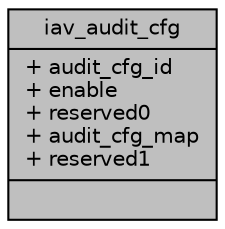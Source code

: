 digraph "iav_audit_cfg"
{
 // INTERACTIVE_SVG=YES
 // LATEX_PDF_SIZE
  bgcolor="transparent";
  edge [fontname="Helvetica",fontsize="10",labelfontname="Helvetica",labelfontsize="10"];
  node [fontname="Helvetica",fontsize="10",shape=record];
  Node1 [label="{iav_audit_cfg\n|+ audit_cfg_id\l+ enable\l+ reserved0\l+ audit_cfg_map\l+ reserved1\l|}",height=0.2,width=0.4,color="black", fillcolor="grey75", style="filled", fontcolor="black",tooltip=" "];
}
